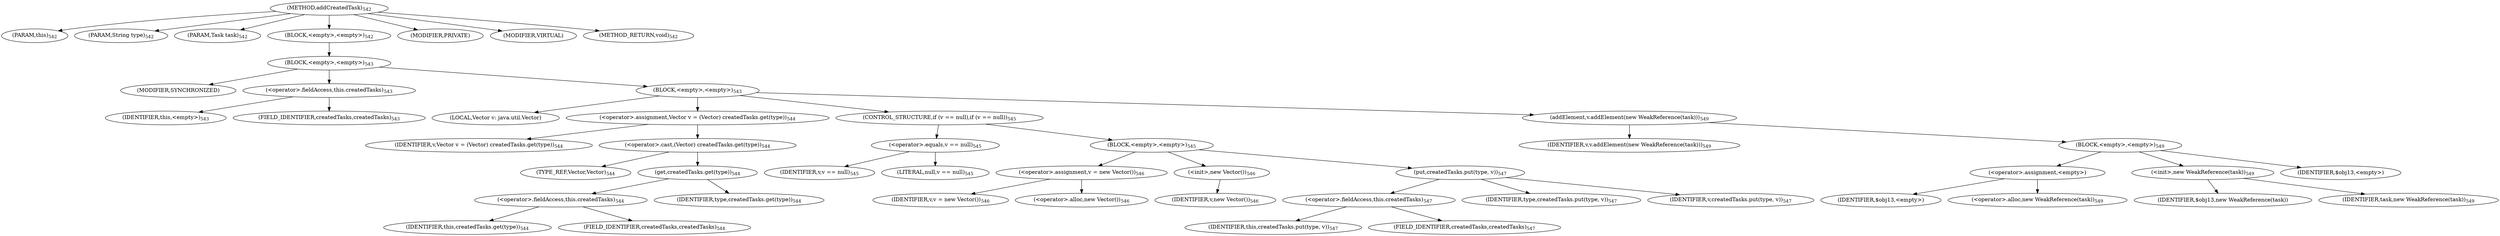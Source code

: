 digraph "addCreatedTask" {  
"988" [label = <(METHOD,addCreatedTask)<SUB>542</SUB>> ]
"989" [label = <(PARAM,this)<SUB>542</SUB>> ]
"990" [label = <(PARAM,String type)<SUB>542</SUB>> ]
"991" [label = <(PARAM,Task task)<SUB>542</SUB>> ]
"992" [label = <(BLOCK,&lt;empty&gt;,&lt;empty&gt;)<SUB>542</SUB>> ]
"993" [label = <(BLOCK,&lt;empty&gt;,&lt;empty&gt;)<SUB>543</SUB>> ]
"994" [label = <(MODIFIER,SYNCHRONIZED)> ]
"995" [label = <(&lt;operator&gt;.fieldAccess,this.createdTasks)<SUB>543</SUB>> ]
"996" [label = <(IDENTIFIER,this,&lt;empty&gt;)<SUB>543</SUB>> ]
"997" [label = <(FIELD_IDENTIFIER,createdTasks,createdTasks)<SUB>543</SUB>> ]
"998" [label = <(BLOCK,&lt;empty&gt;,&lt;empty&gt;)<SUB>543</SUB>> ]
"41" [label = <(LOCAL,Vector v: java.util.Vector)> ]
"999" [label = <(&lt;operator&gt;.assignment,Vector v = (Vector) createdTasks.get(type))<SUB>544</SUB>> ]
"1000" [label = <(IDENTIFIER,v,Vector v = (Vector) createdTasks.get(type))<SUB>544</SUB>> ]
"1001" [label = <(&lt;operator&gt;.cast,(Vector) createdTasks.get(type))<SUB>544</SUB>> ]
"1002" [label = <(TYPE_REF,Vector,Vector)<SUB>544</SUB>> ]
"1003" [label = <(get,createdTasks.get(type))<SUB>544</SUB>> ]
"1004" [label = <(&lt;operator&gt;.fieldAccess,this.createdTasks)<SUB>544</SUB>> ]
"1005" [label = <(IDENTIFIER,this,createdTasks.get(type))<SUB>544</SUB>> ]
"1006" [label = <(FIELD_IDENTIFIER,createdTasks,createdTasks)<SUB>544</SUB>> ]
"1007" [label = <(IDENTIFIER,type,createdTasks.get(type))<SUB>544</SUB>> ]
"1008" [label = <(CONTROL_STRUCTURE,if (v == null),if (v == null))<SUB>545</SUB>> ]
"1009" [label = <(&lt;operator&gt;.equals,v == null)<SUB>545</SUB>> ]
"1010" [label = <(IDENTIFIER,v,v == null)<SUB>545</SUB>> ]
"1011" [label = <(LITERAL,null,v == null)<SUB>545</SUB>> ]
"1012" [label = <(BLOCK,&lt;empty&gt;,&lt;empty&gt;)<SUB>545</SUB>> ]
"1013" [label = <(&lt;operator&gt;.assignment,v = new Vector())<SUB>546</SUB>> ]
"1014" [label = <(IDENTIFIER,v,v = new Vector())<SUB>546</SUB>> ]
"1015" [label = <(&lt;operator&gt;.alloc,new Vector())<SUB>546</SUB>> ]
"1016" [label = <(&lt;init&gt;,new Vector())<SUB>546</SUB>> ]
"40" [label = <(IDENTIFIER,v,new Vector())<SUB>546</SUB>> ]
"1017" [label = <(put,createdTasks.put(type, v))<SUB>547</SUB>> ]
"1018" [label = <(&lt;operator&gt;.fieldAccess,this.createdTasks)<SUB>547</SUB>> ]
"1019" [label = <(IDENTIFIER,this,createdTasks.put(type, v))<SUB>547</SUB>> ]
"1020" [label = <(FIELD_IDENTIFIER,createdTasks,createdTasks)<SUB>547</SUB>> ]
"1021" [label = <(IDENTIFIER,type,createdTasks.put(type, v))<SUB>547</SUB>> ]
"1022" [label = <(IDENTIFIER,v,createdTasks.put(type, v))<SUB>547</SUB>> ]
"1023" [label = <(addElement,v.addElement(new WeakReference(task)))<SUB>549</SUB>> ]
"1024" [label = <(IDENTIFIER,v,v.addElement(new WeakReference(task)))<SUB>549</SUB>> ]
"1025" [label = <(BLOCK,&lt;empty&gt;,&lt;empty&gt;)<SUB>549</SUB>> ]
"1026" [label = <(&lt;operator&gt;.assignment,&lt;empty&gt;)> ]
"1027" [label = <(IDENTIFIER,$obj13,&lt;empty&gt;)> ]
"1028" [label = <(&lt;operator&gt;.alloc,new WeakReference(task))<SUB>549</SUB>> ]
"1029" [label = <(&lt;init&gt;,new WeakReference(task))<SUB>549</SUB>> ]
"1030" [label = <(IDENTIFIER,$obj13,new WeakReference(task))> ]
"1031" [label = <(IDENTIFIER,task,new WeakReference(task))<SUB>549</SUB>> ]
"1032" [label = <(IDENTIFIER,$obj13,&lt;empty&gt;)> ]
"1033" [label = <(MODIFIER,PRIVATE)> ]
"1034" [label = <(MODIFIER,VIRTUAL)> ]
"1035" [label = <(METHOD_RETURN,void)<SUB>542</SUB>> ]
  "988" -> "989" 
  "988" -> "990" 
  "988" -> "991" 
  "988" -> "992" 
  "988" -> "1033" 
  "988" -> "1034" 
  "988" -> "1035" 
  "992" -> "993" 
  "993" -> "994" 
  "993" -> "995" 
  "993" -> "998" 
  "995" -> "996" 
  "995" -> "997" 
  "998" -> "41" 
  "998" -> "999" 
  "998" -> "1008" 
  "998" -> "1023" 
  "999" -> "1000" 
  "999" -> "1001" 
  "1001" -> "1002" 
  "1001" -> "1003" 
  "1003" -> "1004" 
  "1003" -> "1007" 
  "1004" -> "1005" 
  "1004" -> "1006" 
  "1008" -> "1009" 
  "1008" -> "1012" 
  "1009" -> "1010" 
  "1009" -> "1011" 
  "1012" -> "1013" 
  "1012" -> "1016" 
  "1012" -> "1017" 
  "1013" -> "1014" 
  "1013" -> "1015" 
  "1016" -> "40" 
  "1017" -> "1018" 
  "1017" -> "1021" 
  "1017" -> "1022" 
  "1018" -> "1019" 
  "1018" -> "1020" 
  "1023" -> "1024" 
  "1023" -> "1025" 
  "1025" -> "1026" 
  "1025" -> "1029" 
  "1025" -> "1032" 
  "1026" -> "1027" 
  "1026" -> "1028" 
  "1029" -> "1030" 
  "1029" -> "1031" 
}
